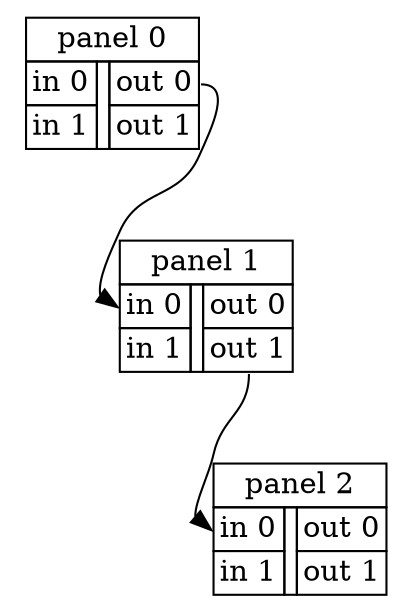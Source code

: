 digraph structs {
    node [shape=plaintext]

    p0 [label=<
        <table border="0" cellborder="1" cellspacing="0">
            <tr><td colspan="3">panel 0</td></tr>
            <tr><td port="i0">in 0</td><td rowspan="2"></td><td port="o0">out 0</td></tr>
            <tr><td port="i1">in 1</td><td port="o1">out 1</td></tr>
        </table>
    >];

    p1 [label=<
        <table border="0" cellborder="1" cellspacing="0">
            <tr><td colspan="3">panel 1</td></tr>
            <tr><td port="i0">in 0</td><td rowspan="2"></td><td port="o0">out 0</td></tr>
            <tr><td port="i1">in 1</td><td port="o1">out 1</td></tr>
        </table>
    >];

    p2 [label=<
        <table border="0" cellborder="1" cellspacing="0">
            <tr><td colspan="3">panel 2</td></tr>
            <tr><td port="i0">in 0</td><td rowspan="2"></td><td port="o0">out 0</td></tr>
            <tr><td port="i1">in 1</td><td port="o1">out 1</td></tr>
        </table>
    >];

    p0:o0 -> p1:i0;
    p1:o1 -> p2:i0;
}